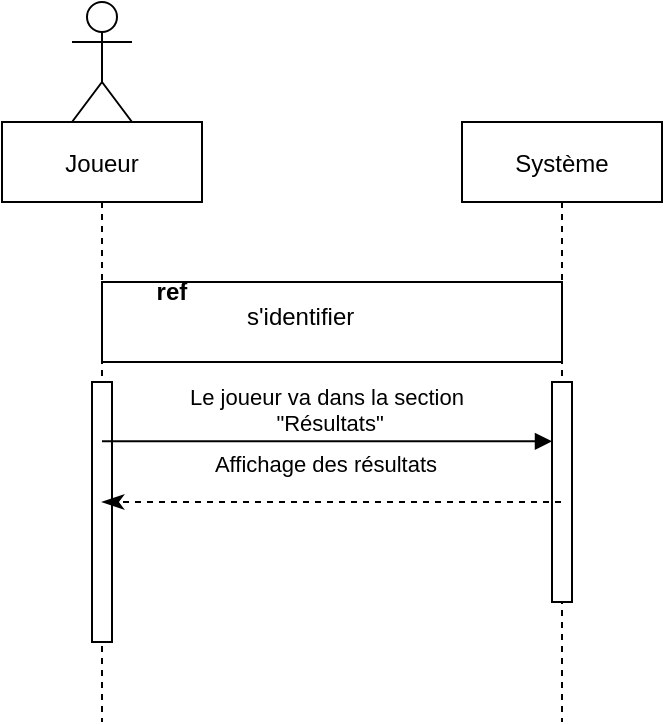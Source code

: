 <mxfile version="13.6.2" type="device"><diagram id="kgpKYQtTHZ0yAKxKKP6v" name="Page-1"><mxGraphModel dx="1086" dy="926" grid="1" gridSize="10" guides="1" tooltips="1" connect="1" arrows="1" fold="1" page="1" pageScale="1" pageWidth="850" pageHeight="1100" math="0" shadow="0"><root><mxCell id="0"/><mxCell id="1" parent="0"/><mxCell id="fF7d_pHb8KK6siPD9uxE-6" value="" style="group" parent="1" vertex="1" connectable="0"><mxGeometry x="170" y="160" width="230" height="40" as="geometry"/></mxCell><mxCell id="fF7d_pHb8KK6siPD9uxE-3" value="" style="html=1;align=left;" parent="fF7d_pHb8KK6siPD9uxE-6" vertex="1"><mxGeometry width="230" height="40.0" as="geometry"/></mxCell><mxCell id="fF7d_pHb8KK6siPD9uxE-4" value="s'identifier" style="text;align=center;fontStyle=0;verticalAlign=middle;spacingLeft=3;spacingRight=3;strokeColor=none;rotatable=0;points=[[0,0.5],[1,0.5]];portConstraint=eastwest;" parent="fF7d_pHb8KK6siPD9uxE-6" vertex="1"><mxGeometry x="74.804" y="14.0" width="49.028" height="4.727" as="geometry"/></mxCell><mxCell id="fF7d_pHb8KK6siPD9uxE-5" value="ref" style="text;align=center;fontStyle=1;verticalAlign=middle;spacingLeft=3;spacingRight=3;strokeColor=none;rotatable=0;points=[[0,0.5],[1,0.5]];portConstraint=eastwest;" parent="fF7d_pHb8KK6siPD9uxE-6" vertex="1"><mxGeometry x="10.455" y="1.818" width="49.028" height="4.727" as="geometry"/></mxCell><mxCell id="3nuBFxr9cyL0pnOWT2aG-1" value="Joueur" style="shape=umlLifeline;perimeter=lifelinePerimeter;container=1;collapsible=0;recursiveResize=0;rounded=0;shadow=0;strokeWidth=1;" parent="1" vertex="1"><mxGeometry x="120" y="80" width="100" height="300" as="geometry"/></mxCell><mxCell id="3nuBFxr9cyL0pnOWT2aG-2" value="" style="points=[];perimeter=orthogonalPerimeter;rounded=0;shadow=0;strokeWidth=1;" parent="3nuBFxr9cyL0pnOWT2aG-1" vertex="1"><mxGeometry x="45" y="130" width="10" height="130" as="geometry"/></mxCell><mxCell id="3nuBFxr9cyL0pnOWT2aG-5" value="Système" style="shape=umlLifeline;perimeter=lifelinePerimeter;container=1;collapsible=0;recursiveResize=0;rounded=0;shadow=0;strokeWidth=1;" parent="1" vertex="1"><mxGeometry x="350" y="80" width="100" height="300" as="geometry"/></mxCell><mxCell id="3nuBFxr9cyL0pnOWT2aG-6" value="" style="points=[];perimeter=orthogonalPerimeter;rounded=0;shadow=0;strokeWidth=1;" parent="3nuBFxr9cyL0pnOWT2aG-5" vertex="1"><mxGeometry x="45" y="130" width="10" height="110" as="geometry"/></mxCell><mxCell id="TpsgP_Wix5HNSv8jloaR-1" value="Le joueur va dans la section&#10; &quot;Résultats&quot;" style="verticalAlign=bottom;endArrow=block;entryX=0;entryY=0;shadow=0;strokeWidth=1;" parent="3nuBFxr9cyL0pnOWT2aG-5" source="3nuBFxr9cyL0pnOWT2aG-1" edge="1"><mxGeometry relative="1" as="geometry"><mxPoint x="-125" y="159.66" as="sourcePoint"/><mxPoint x="45" y="159.66" as="targetPoint"/></mxGeometry></mxCell><mxCell id="TpsgP_Wix5HNSv8jloaR-2" value="Affichage des résultats" style="verticalAlign=bottom;endArrow=classicThin;dashed=1;endSize=8;shadow=0;strokeWidth=1;endFill=1;" parent="1" source="3nuBFxr9cyL0pnOWT2aG-5" edge="1"><mxGeometry x="0.026" y="-10" relative="1" as="geometry"><mxPoint x="170" y="270" as="targetPoint"/><mxPoint x="344.5" y="270" as="sourcePoint"/><Array as="points"><mxPoint x="315" y="270"/><mxPoint x="215" y="270"/></Array><mxPoint as="offset"/></mxGeometry></mxCell><mxCell id="wRdv363DUlfqOWA0GZ4L-1" value="" style="shape=umlActor;verticalLabelPosition=bottom;verticalAlign=top;html=1;outlineConnect=0;" parent="1" vertex="1"><mxGeometry x="155" y="20" width="30" height="60" as="geometry"/></mxCell></root></mxGraphModel></diagram></mxfile>